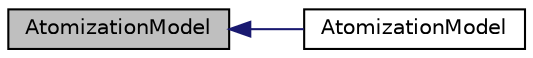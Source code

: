 digraph "AtomizationModel"
{
  bgcolor="transparent";
  edge [fontname="Helvetica",fontsize="10",labelfontname="Helvetica",labelfontsize="10"];
  node [fontname="Helvetica",fontsize="10",shape=record];
  rankdir="LR";
  Node1 [label="AtomizationModel",height=0.2,width=0.4,color="black", fillcolor="grey75", style="filled", fontcolor="black"];
  Node1 -> Node2 [dir="back",color="midnightblue",fontsize="10",style="solid",fontname="Helvetica"];
  Node2 [label="AtomizationModel",height=0.2,width=0.4,color="black",URL="$a00080.html#ab23f4423abe13051c423855442a35701",tooltip="Construct copy. "];
}
